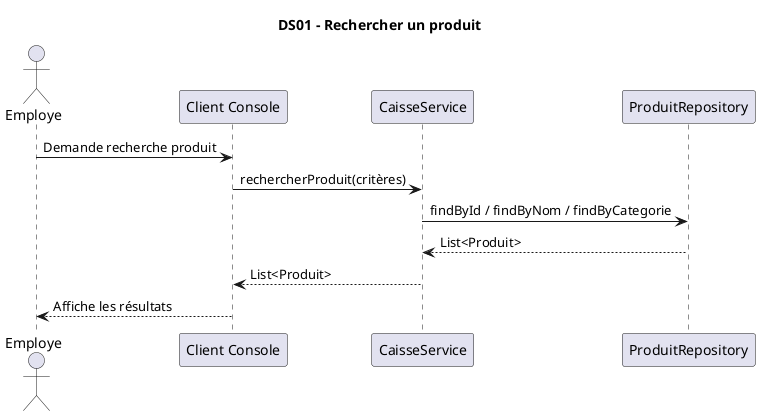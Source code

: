 @startuml
title DS01 – Rechercher un produit

actor Employe
participant "Client Console" as UI
participant CaisseService
participant ProduitRepository

Employe -> UI : Demande recherche produit
UI -> CaisseService : rechercherProduit(critères)
CaisseService -> ProduitRepository : findById / findByNom / findByCategorie
ProduitRepository --> CaisseService : List<Produit>
CaisseService --> UI : List<Produit>
UI --> Employe : Affiche les résultats

@enduml
